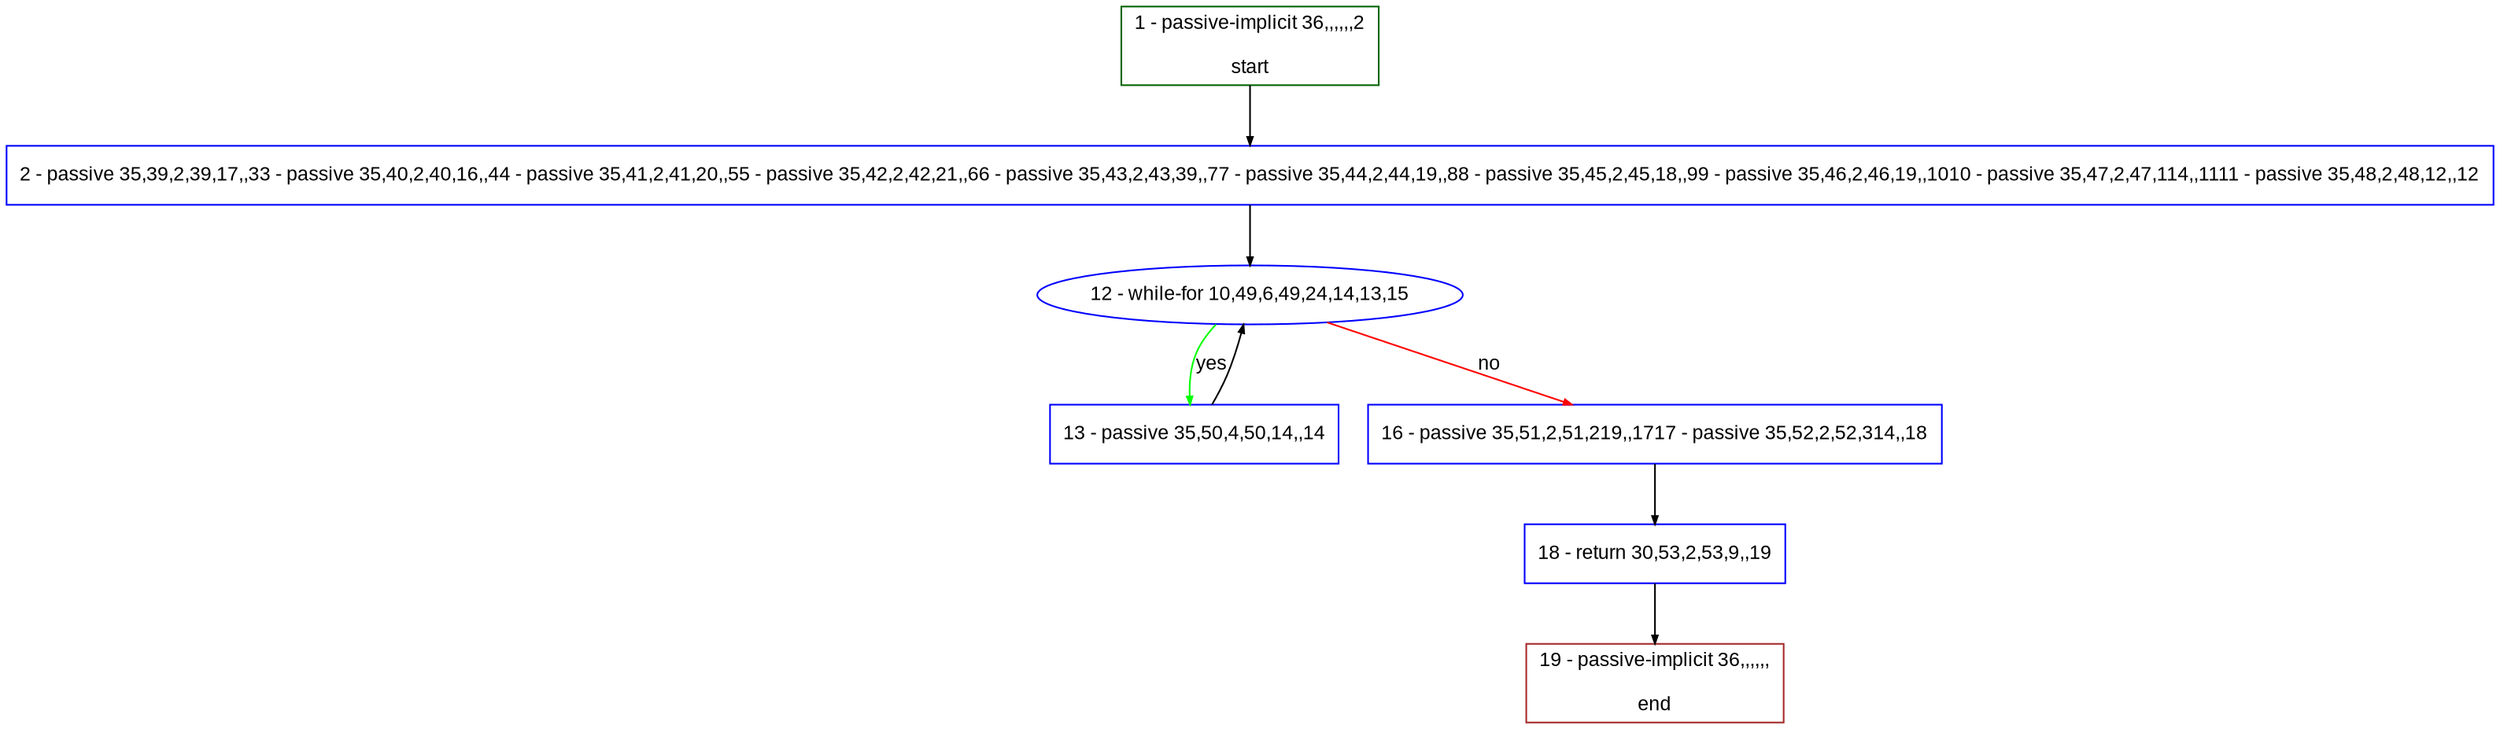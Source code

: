 digraph "" {
  graph [pack="true", label="", fontsize="12", packmode="clust", fontname="Arial", fillcolor="#FFFFCC", bgcolor="white", style="rounded,filled", compound="true"];
  node [node_initialized="no", label="", color="grey", fontsize="12", fillcolor="white", fontname="Arial", style="filled", shape="rectangle", compound="true", fixedsize="false"];
  edge [fontcolor="black", arrowhead="normal", arrowtail="none", arrowsize="0.5", ltail="", label="", color="black", fontsize="12", lhead="", fontname="Arial", dir="forward", compound="true"];
  __N1 [label="2 - passive 35,39,2,39,17,,33 - passive 35,40,2,40,16,,44 - passive 35,41,2,41,20,,55 - passive 35,42,2,42,21,,66 - passive 35,43,2,43,39,,77 - passive 35,44,2,44,19,,88 - passive 35,45,2,45,18,,99 - passive 35,46,2,46,19,,1010 - passive 35,47,2,47,114,,1111 - passive 35,48,2,48,12,,12", color="#0000ff", fillcolor="#ffffff", style="filled", shape="box"];
  __N2 [label="1 - passive-implicit 36,,,,,,2\n\nstart", color="#006400", fillcolor="#ffffff", style="filled", shape="box"];
  __N3 [label="12 - while-for 10,49,6,49,24,14,13,15", color="#0000ff", fillcolor="#ffffff", style="filled", shape="oval"];
  __N4 [label="13 - passive 35,50,4,50,14,,14", color="#0000ff", fillcolor="#ffffff", style="filled", shape="box"];
  __N5 [label="16 - passive 35,51,2,51,219,,1717 - passive 35,52,2,52,314,,18", color="#0000ff", fillcolor="#ffffff", style="filled", shape="box"];
  __N6 [label="18 - return 30,53,2,53,9,,19", color="#0000ff", fillcolor="#ffffff", style="filled", shape="box"];
  __N7 [label="19 - passive-implicit 36,,,,,,\n\nend", color="#a52a2a", fillcolor="#ffffff", style="filled", shape="box"];
  __N2 -> __N1 [arrowhead="normal", arrowtail="none", color="#000000", label="", dir="forward"];
  __N1 -> __N3 [arrowhead="normal", arrowtail="none", color="#000000", label="", dir="forward"];
  __N3 -> __N4 [arrowhead="normal", arrowtail="none", color="#00ff00", label="yes", dir="forward"];
  __N4 -> __N3 [arrowhead="normal", arrowtail="none", color="#000000", label="", dir="forward"];
  __N3 -> __N5 [arrowhead="normal", arrowtail="none", color="#ff0000", label="no", dir="forward"];
  __N5 -> __N6 [arrowhead="normal", arrowtail="none", color="#000000", label="", dir="forward"];
  __N6 -> __N7 [arrowhead="normal", arrowtail="none", color="#000000", label="", dir="forward"];
}
